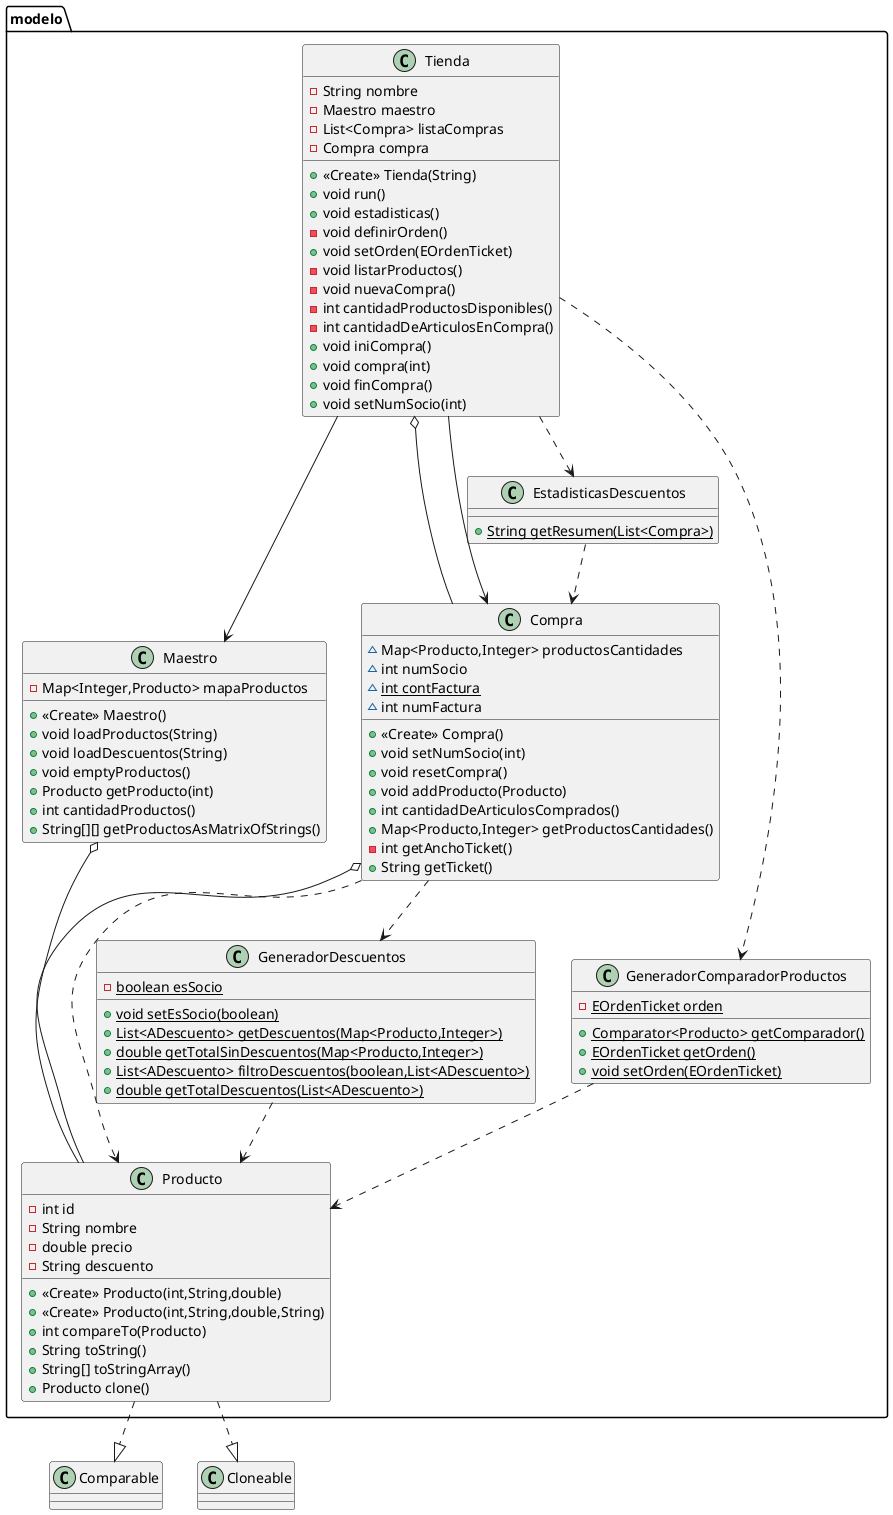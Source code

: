 @startuml
class modelo.Maestro {
- Map<Integer,Producto> mapaProductos
+ <<Create>> Maestro()
+ void loadProductos(String)
+ void loadDescuentos(String)
+ void emptyProductos()
+ Producto getProducto(int)
+ int cantidadProductos()
+ String[][] getProductosAsMatrixOfStrings()
}
class modelo.Compra {
~ Map<Producto,Integer> productosCantidades
~ int numSocio
~ {static} int contFactura
~ int numFactura
+ <<Create>> Compra()
+ void setNumSocio(int)
+ void resetCompra()
+ void addProducto(Producto)
+ int cantidadDeArticulosComprados()
+ Map<Producto,Integer> getProductosCantidades()
- int getAnchoTicket()
+ String getTicket()
}
class modelo.Producto {
- int id
- String nombre
- double precio
- String descuento
+ <<Create>> Producto(int,String,double)
+ <<Create>> Producto(int,String,double,String)
+ int compareTo(Producto)
+ String toString()
+ String[] toStringArray()
+ Producto clone()
}
class modelo.GeneradorDescuentos {
- {static} boolean esSocio
+ {static} void setEsSocio(boolean)
+ {static} List<ADescuento> getDescuentos(Map<Producto,Integer>)
+ {static} double getTotalSinDescuentos(Map<Producto,Integer>)
+ {static} List<ADescuento> filtroDescuentos(boolean,List<ADescuento>)
+ {static} double getTotalDescuentos(List<ADescuento>)
}
class modelo.Tienda {
- String nombre
- Maestro maestro
- List<Compra> listaCompras
- Compra compra
+ <<Create>> Tienda(String)
+ void run()
+ void estadisticas()
- void definirOrden()
+ void setOrden(EOrdenTicket)
- void listarProductos()
- void nuevaCompra()
- int cantidadProductosDisponibles()
- int cantidadDeArticulosEnCompra()
+ void iniCompra()
+ void compra(int)
+ void finCompra()
+ void setNumSocio(int)
}
class modelo.EstadisticasDescuentos {
+ {static} String getResumen(List<Compra>)
}
class modelo.GeneradorComparadorProductos {
- {static} EOrdenTicket orden
+ {static} Comparator<Producto> getComparador()
+ {static} EOrdenTicket getOrden()
+ {static} void setOrden(EOrdenTicket)
}


Comparable <|.up. modelo.Producto
Cloneable <|.up. modelo.Producto
modelo.Tienda o-- modelo.Compra
modelo.Tienda --> modelo.Compra
modelo.Compra o-- modelo.Producto
modelo.Compra ..> modelo.Producto
modelo.Maestro o-- modelo.Producto
modelo.Tienda --> modelo.Maestro
modelo.Tienda ..> modelo.EstadisticasDescuentos
modelo.EstadisticasDescuentos ..> modelo.Compra
modelo.Tienda ..> modelo.GeneradorComparadorProductos
modelo.GeneradorComparadorProductos ..> modelo.Producto
modelo.Compra ..> modelo.GeneradorDescuentos
modelo.GeneradorDescuentos ..> modelo.Producto

@enduml